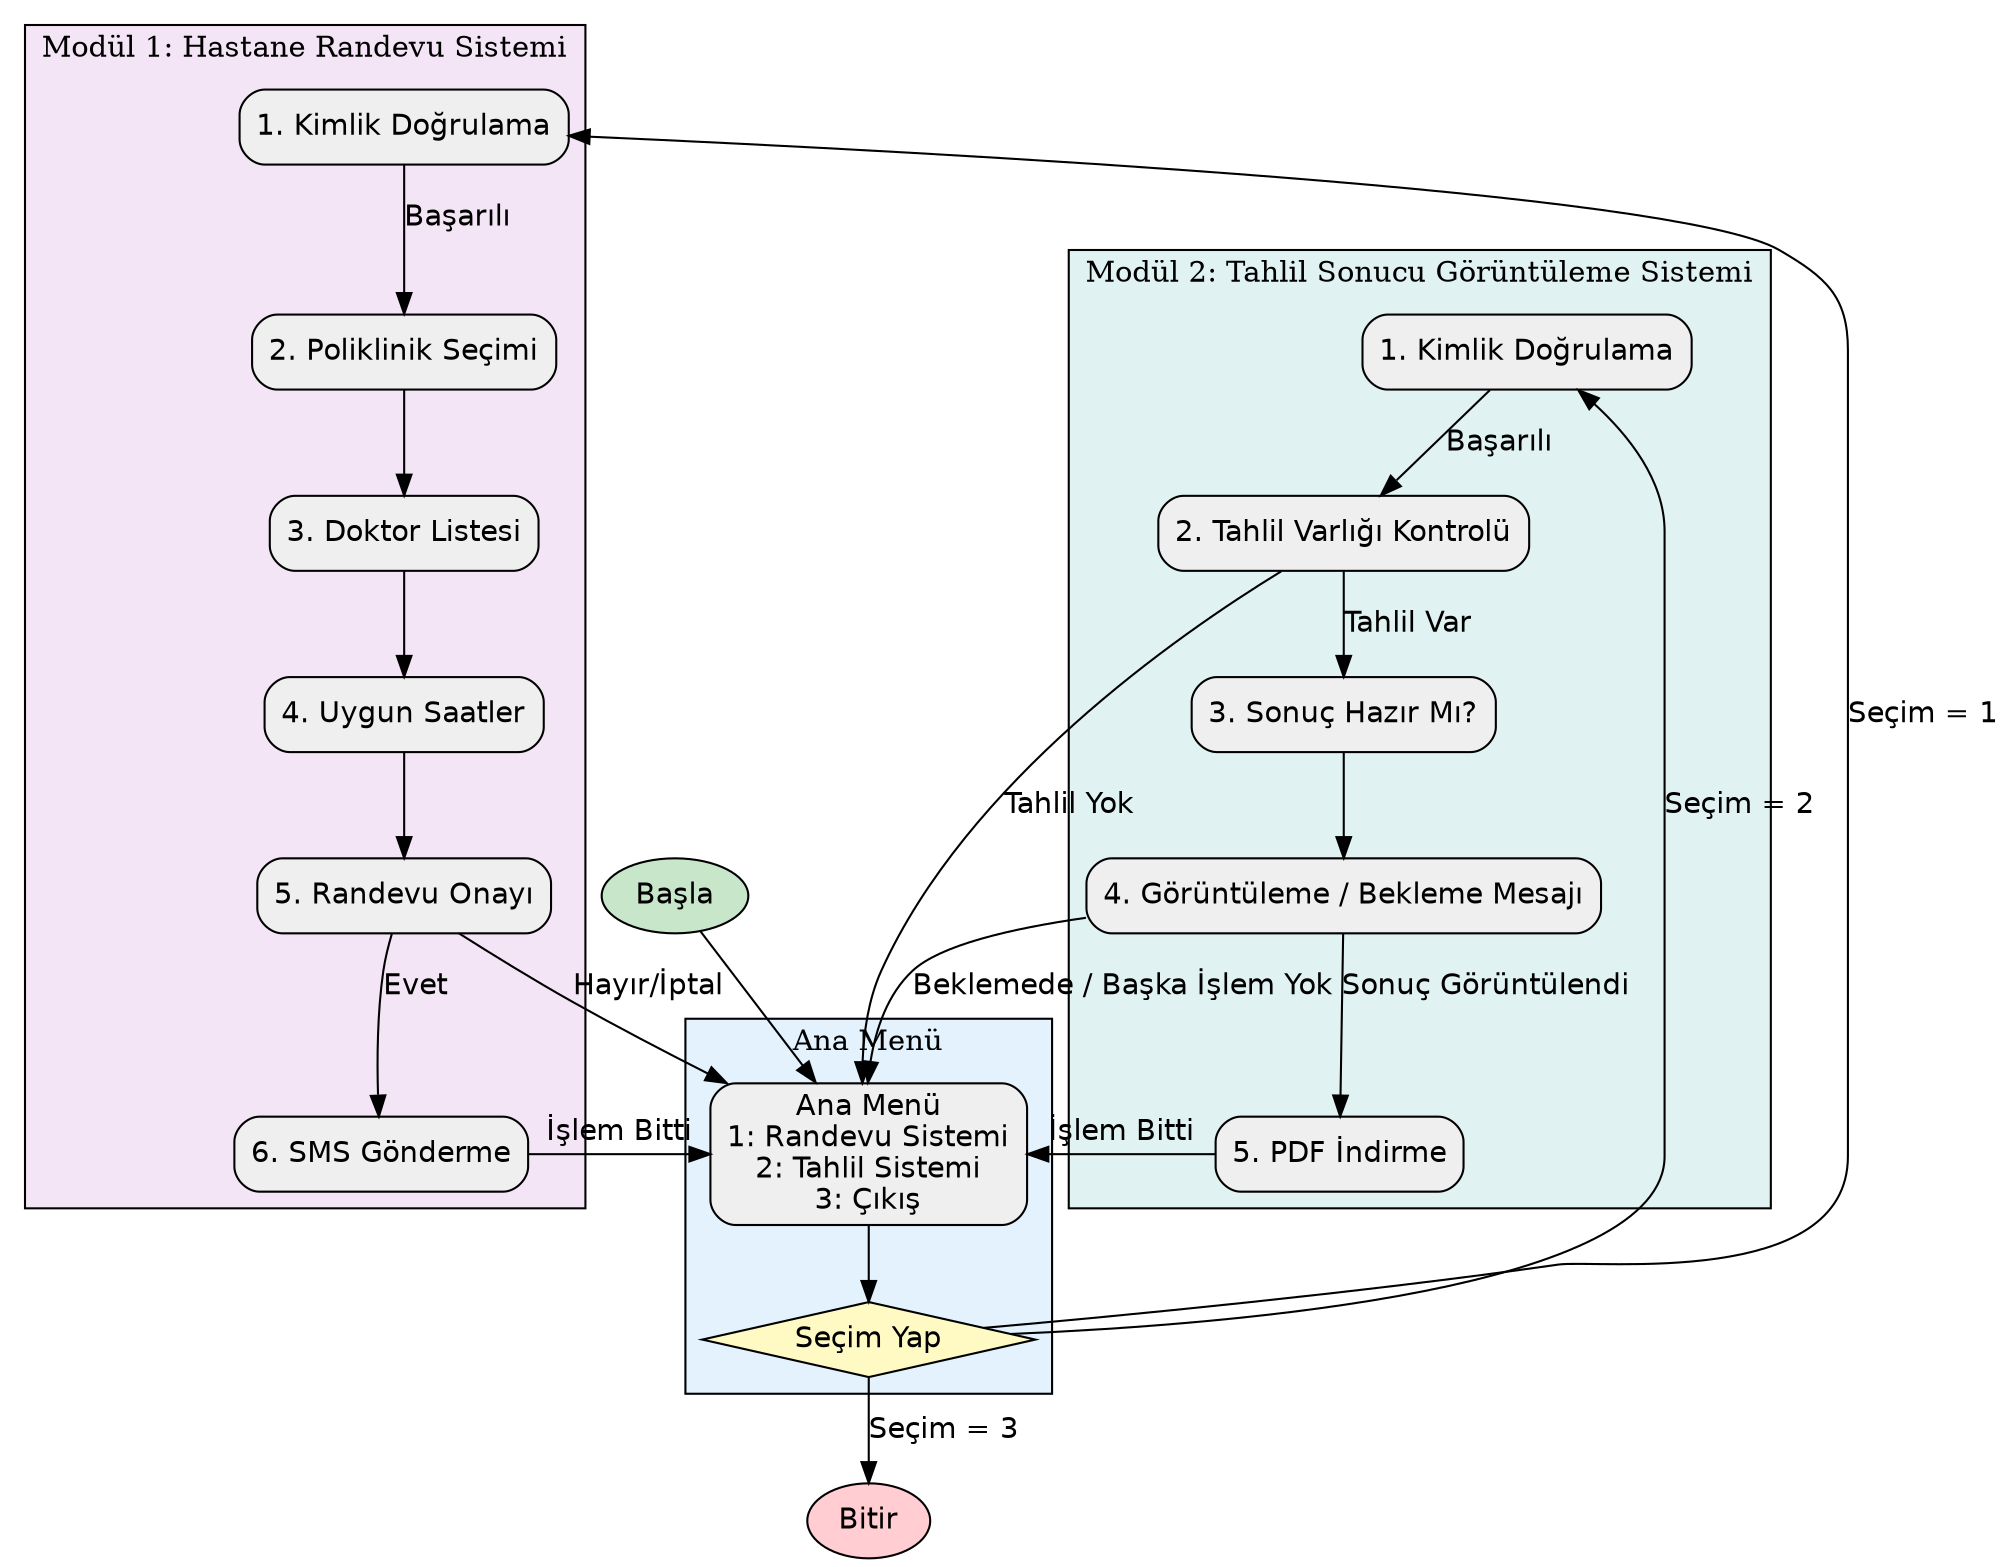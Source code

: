digraph HastaneSistemi {
    rankdir=TB;
    node [shape=box, style="rounded,filled", fillcolor="#EFEFEF", fontname="Helvetica"];
    edge [fontname="Helvetica"];

    start [label="Başla", shape=ellipse, style=filled, fillcolor="#C8E6C9"];
    end_node [label="Bitir", shape=ellipse, style=filled, fillcolor="#FFCDD2"];

    subgraph cluster_MainMenu {
        label = "Ana Menü";
        bgcolor="#E3F2FD";
        
        main_menu [label="Ana Menü\n1: Randevu Sistemi\n2: Tahlil Sistemi\n3: Çıkış"];
        secim [label="Seçim Yap", shape=diamond, style=filled, fillcolor="#FFF9C4"];
        
        main_menu -> secim;
    }

    subgraph cluster_AppointmentSystem {
        label = "Modül 1: Hastane Randevu Sistemi";
        bgcolor="#F3E5F5";

        randevu_kimlik [label="1. Kimlik Doğrulama"];
        randevu_poliklinik [label="2. Poliklinik Seçimi"];
        randevu_doktor [label="3. Doktor Listesi"];
        randevu_saat [label="4. Uygun Saatler"];
        randevu_onay [label="5. Randevu Onayı"];
        randevu_sms [label="6. SMS Gönderme"];

        randevu_kimlik -> randevu_poliklinik [label="Başarılı"];
        randevu_poliklinik -> randevu_doktor;
        randevu_doktor -> randevu_saat;
        randevu_saat -> randevu_onay;
        randevu_onay -> randevu_sms [label="Evet"];
        randevu_sms -> main_menu [label="İşlem Bitti"];
        randevu_onay -> main_menu [label="Hayır/İptal"];
    }

    subgraph cluster_LabResultSystem {
        label = "Modül 2: Tahlil Sonucu Görüntüleme Sistemi";
        bgcolor="#E0F2F1";

        tahlil_kimlik [label="1. Kimlik Doğrulama"];
        tahlil_varlik_kontrol [label="2. Tahlil Varlığı Kontrolü"];
        tahlil_durum_kontrol [label="3. Sonuç Hazır Mı?"];
        tahlil_goruntuleme [label="4. Görüntüleme / Bekleme Mesajı"];
        tahlil_pdf [label="5. PDF İndirme"];

        tahlil_kimlik -> tahlil_varlik_kontrol [label="Başarılı"];
        tahlil_varlik_kontrol -> tahlil_durum_kontrol [label="Tahlil Var"];
        tahlil_durum_kontrol -> tahlil_goruntuleme;
        tahlil_goruntuleme -> tahlil_pdf [label="Sonuç Görüntülendi"];
        tahlil_pdf -> main_menu [label="İşlem Bitti"];
        tahlil_goruntuleme -> main_menu [label="Beklemede / Başka İşlem Yok"];
        tahlil_varlik_kontrol -> main_menu [label="Tahlil Yok"];
    }

    // Ana Akış Bağlantıları
    start -> main_menu;
    secim -> randevu_kimlik [label="Seçim = 1"];
    secim -> tahlil_kimlik [label="Seçim = 2"];
    secim -> end_node [label="Seçim = 3"];
}